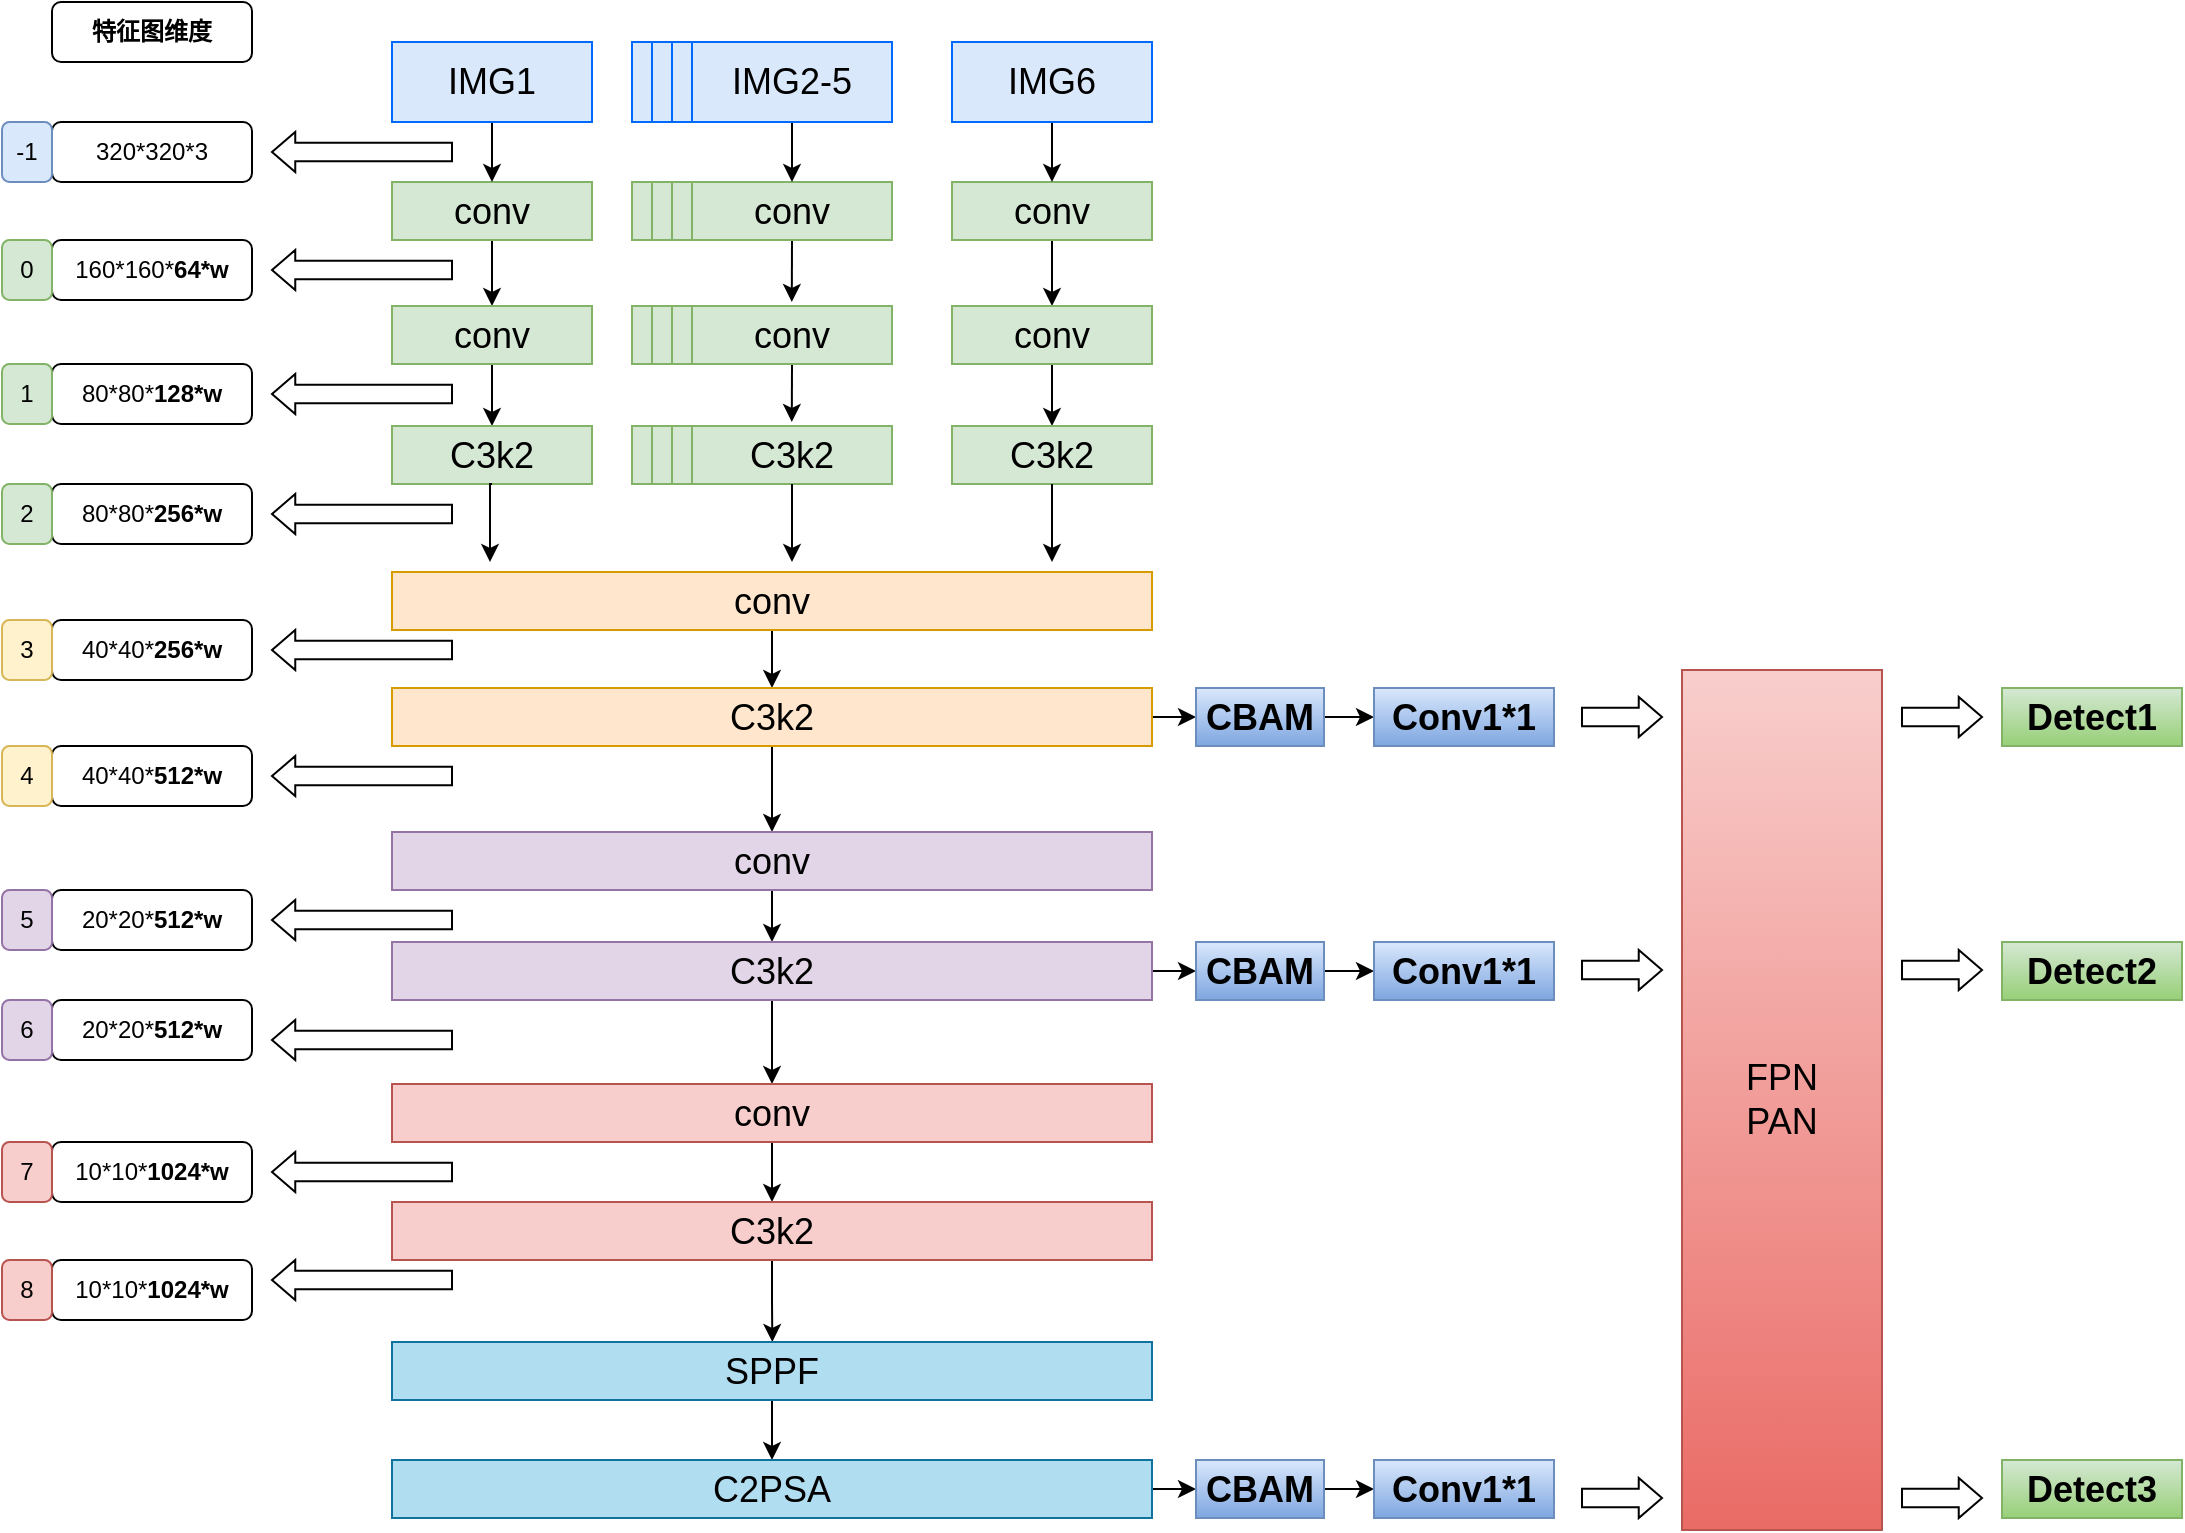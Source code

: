 <mxfile version="24.8.3">
  <diagram name="第 1 页" id="co1sVjLvaVFlTayvYkxK">
    <mxGraphModel dx="1839" dy="763" grid="1" gridSize="10" guides="1" tooltips="1" connect="1" arrows="1" fold="1" page="1" pageScale="1" pageWidth="827" pageHeight="1169" math="0" shadow="0">
      <root>
        <mxCell id="0" />
        <mxCell id="1" parent="0" />
        <mxCell id="iYeGkho-jEU4NErbivQ8-54" style="edgeStyle=orthogonalEdgeStyle;rounded=0;orthogonalLoop=1;jettySize=auto;html=1;exitX=0.5;exitY=1;exitDx=0;exitDy=0;" parent="1" source="iYeGkho-jEU4NErbivQ8-1" target="iYeGkho-jEU4NErbivQ8-2" edge="1">
          <mxGeometry relative="1" as="geometry" />
        </mxCell>
        <mxCell id="iYeGkho-jEU4NErbivQ8-1" value="&lt;font style=&quot;font-size: 18px;&quot;&gt;conv&lt;/font&gt;" style="rounded=0;whiteSpace=wrap;html=1;fillColor=#d5e8d4;strokeColor=#82b366;" parent="1" vertex="1">
          <mxGeometry x="-525" y="110" width="100" height="29" as="geometry" />
        </mxCell>
        <mxCell id="iYeGkho-jEU4NErbivQ8-55" style="edgeStyle=orthogonalEdgeStyle;rounded=0;orthogonalLoop=1;jettySize=auto;html=1;exitX=0.5;exitY=1;exitDx=0;exitDy=0;entryX=0.5;entryY=0;entryDx=0;entryDy=0;" parent="1" source="iYeGkho-jEU4NErbivQ8-2" target="iYeGkho-jEU4NErbivQ8-3" edge="1">
          <mxGeometry relative="1" as="geometry" />
        </mxCell>
        <mxCell id="iYeGkho-jEU4NErbivQ8-2" value="&lt;font style=&quot;font-size: 18px;&quot;&gt;conv&lt;/font&gt;" style="rounded=0;whiteSpace=wrap;html=1;fillColor=#d5e8d4;strokeColor=#82b366;" parent="1" vertex="1">
          <mxGeometry x="-525" y="172" width="100" height="29" as="geometry" />
        </mxCell>
        <mxCell id="iYeGkho-jEU4NErbivQ8-3" value="&lt;span style=&quot;font-size: 18px;&quot;&gt;C3k2&lt;/span&gt;" style="rounded=0;whiteSpace=wrap;html=1;fillColor=#d5e8d4;strokeColor=#82b366;" parent="1" vertex="1">
          <mxGeometry x="-525" y="232" width="100" height="29" as="geometry" />
        </mxCell>
        <mxCell id="iYeGkho-jEU4NErbivQ8-52" style="edgeStyle=orthogonalEdgeStyle;rounded=0;orthogonalLoop=1;jettySize=auto;html=1;exitX=0.5;exitY=1;exitDx=0;exitDy=0;entryX=0.5;entryY=0;entryDx=0;entryDy=0;" parent="1" source="iYeGkho-jEU4NErbivQ8-4" target="iYeGkho-jEU4NErbivQ8-5" edge="1">
          <mxGeometry relative="1" as="geometry" />
        </mxCell>
        <mxCell id="iYeGkho-jEU4NErbivQ8-4" value="&lt;font style=&quot;font-size: 18px;&quot;&gt;conv&lt;/font&gt;" style="rounded=0;whiteSpace=wrap;html=1;fillColor=#d5e8d4;strokeColor=#82b366;" parent="1" vertex="1">
          <mxGeometry x="-245" y="110" width="100" height="29" as="geometry" />
        </mxCell>
        <mxCell id="iYeGkho-jEU4NErbivQ8-57" style="edgeStyle=orthogonalEdgeStyle;rounded=0;orthogonalLoop=1;jettySize=auto;html=1;exitX=0.5;exitY=1;exitDx=0;exitDy=0;entryX=0.5;entryY=0;entryDx=0;entryDy=0;" parent="1" source="iYeGkho-jEU4NErbivQ8-5" target="iYeGkho-jEU4NErbivQ8-6" edge="1">
          <mxGeometry relative="1" as="geometry" />
        </mxCell>
        <mxCell id="iYeGkho-jEU4NErbivQ8-5" value="&lt;font style=&quot;font-size: 18px;&quot;&gt;conv&lt;/font&gt;" style="rounded=0;whiteSpace=wrap;html=1;fillColor=#d5e8d4;strokeColor=#82b366;" parent="1" vertex="1">
          <mxGeometry x="-245" y="172" width="100" height="29" as="geometry" />
        </mxCell>
        <mxCell id="iYeGkho-jEU4NErbivQ8-6" value="&lt;span style=&quot;font-size: 18px;&quot;&gt;C3k2&lt;/span&gt;" style="rounded=0;whiteSpace=wrap;html=1;fillColor=#d5e8d4;strokeColor=#82b366;" parent="1" vertex="1">
          <mxGeometry x="-245" y="232" width="100" height="29" as="geometry" />
        </mxCell>
        <mxCell id="iYeGkho-jEU4NErbivQ8-7" value="&lt;font style=&quot;font-size: 18px;&quot;&gt;conv&lt;/font&gt;" style="rounded=0;whiteSpace=wrap;html=1;fillColor=#d5e8d4;strokeColor=#82b366;" parent="1" vertex="1">
          <mxGeometry x="-405" y="110" width="100" height="29" as="geometry" />
        </mxCell>
        <mxCell id="iYeGkho-jEU4NErbivQ8-8" value="&lt;font style=&quot;font-size: 18px;&quot;&gt;conv&lt;/font&gt;" style="rounded=0;whiteSpace=wrap;html=1;fillColor=#d5e8d4;strokeColor=#82b366;" parent="1" vertex="1">
          <mxGeometry x="-405" y="172" width="100" height="29" as="geometry" />
        </mxCell>
        <mxCell id="iYeGkho-jEU4NErbivQ8-9" value="&lt;span style=&quot;font-size: 18px;&quot;&gt;C3k2&lt;/span&gt;" style="rounded=0;whiteSpace=wrap;html=1;fillColor=#d5e8d4;strokeColor=#82b366;" parent="1" vertex="1">
          <mxGeometry x="-405" y="232" width="100" height="29" as="geometry" />
        </mxCell>
        <mxCell id="iYeGkho-jEU4NErbivQ8-10" value="&lt;font style=&quot;font-size: 18px;&quot;&gt;conv&lt;/font&gt;" style="rounded=0;whiteSpace=wrap;html=1;fillColor=#d5e8d4;strokeColor=#82b366;" parent="1" vertex="1">
          <mxGeometry x="-395" y="110" width="100" height="29" as="geometry" />
        </mxCell>
        <mxCell id="iYeGkho-jEU4NErbivQ8-11" value="&lt;font style=&quot;font-size: 18px;&quot;&gt;conv&lt;/font&gt;" style="rounded=0;whiteSpace=wrap;html=1;fillColor=#d5e8d4;strokeColor=#82b366;" parent="1" vertex="1">
          <mxGeometry x="-395" y="172" width="100" height="29" as="geometry" />
        </mxCell>
        <mxCell id="iYeGkho-jEU4NErbivQ8-12" value="&lt;span style=&quot;font-size: 18px;&quot;&gt;C3k2&lt;/span&gt;" style="rounded=0;whiteSpace=wrap;html=1;fillColor=#d5e8d4;strokeColor=#82b366;" parent="1" vertex="1">
          <mxGeometry x="-395" y="232" width="100" height="29" as="geometry" />
        </mxCell>
        <mxCell id="iYeGkho-jEU4NErbivQ8-14" value="&lt;font style=&quot;font-size: 18px;&quot;&gt;conv&lt;/font&gt;" style="rounded=0;whiteSpace=wrap;html=1;fillColor=#d5e8d4;strokeColor=#82b366;" parent="1" vertex="1">
          <mxGeometry x="-385" y="110" width="100" height="29" as="geometry" />
        </mxCell>
        <mxCell id="iYeGkho-jEU4NErbivQ8-15" value="&lt;font style=&quot;font-size: 18px;&quot;&gt;conv&lt;/font&gt;" style="rounded=0;whiteSpace=wrap;html=1;fillColor=#d5e8d4;strokeColor=#82b366;" parent="1" vertex="1">
          <mxGeometry x="-385" y="172" width="100" height="29" as="geometry" />
        </mxCell>
        <mxCell id="iYeGkho-jEU4NErbivQ8-16" value="&lt;span style=&quot;font-size: 18px;&quot;&gt;C3k2&lt;/span&gt;" style="rounded=0;whiteSpace=wrap;html=1;fillColor=#d5e8d4;strokeColor=#82b366;" parent="1" vertex="1">
          <mxGeometry x="-385" y="232" width="100" height="29" as="geometry" />
        </mxCell>
        <mxCell id="iYeGkho-jEU4NErbivQ8-53" style="edgeStyle=orthogonalEdgeStyle;rounded=0;orthogonalLoop=1;jettySize=auto;html=1;exitX=0.5;exitY=1;exitDx=0;exitDy=0;" parent="1" source="iYeGkho-jEU4NErbivQ8-17" edge="1">
          <mxGeometry relative="1" as="geometry">
            <mxPoint x="-325.103" y="170" as="targetPoint" />
          </mxGeometry>
        </mxCell>
        <mxCell id="iYeGkho-jEU4NErbivQ8-17" value="&lt;font style=&quot;font-size: 18px;&quot;&gt;conv&lt;/font&gt;" style="rounded=0;whiteSpace=wrap;html=1;fillColor=#d5e8d4;strokeColor=#82b366;" parent="1" vertex="1">
          <mxGeometry x="-375" y="110" width="100" height="29" as="geometry" />
        </mxCell>
        <mxCell id="iYeGkho-jEU4NErbivQ8-56" style="edgeStyle=orthogonalEdgeStyle;rounded=0;orthogonalLoop=1;jettySize=auto;html=1;exitX=0.5;exitY=1;exitDx=0;exitDy=0;" parent="1" source="iYeGkho-jEU4NErbivQ8-18" edge="1">
          <mxGeometry relative="1" as="geometry">
            <mxPoint x="-325.103" y="230" as="targetPoint" />
          </mxGeometry>
        </mxCell>
        <mxCell id="iYeGkho-jEU4NErbivQ8-18" value="&lt;font style=&quot;font-size: 18px;&quot;&gt;conv&lt;/font&gt;" style="rounded=0;whiteSpace=wrap;html=1;fillColor=#d5e8d4;strokeColor=#82b366;" parent="1" vertex="1">
          <mxGeometry x="-375" y="172" width="100" height="29" as="geometry" />
        </mxCell>
        <mxCell id="iYeGkho-jEU4NErbivQ8-19" value="&lt;span style=&quot;font-size: 18px;&quot;&gt;C3k2&lt;/span&gt;" style="rounded=0;whiteSpace=wrap;html=1;fillColor=#d5e8d4;strokeColor=#82b366;" parent="1" vertex="1">
          <mxGeometry x="-375" y="232" width="100" height="29" as="geometry" />
        </mxCell>
        <mxCell id="iYeGkho-jEU4NErbivQ8-61" style="edgeStyle=orthogonalEdgeStyle;rounded=0;orthogonalLoop=1;jettySize=auto;html=1;exitX=0.5;exitY=1;exitDx=0;exitDy=0;" parent="1" source="iYeGkho-jEU4NErbivQ8-20" target="iYeGkho-jEU4NErbivQ8-21" edge="1">
          <mxGeometry relative="1" as="geometry" />
        </mxCell>
        <mxCell id="iYeGkho-jEU4NErbivQ8-20" value="&lt;font style=&quot;font-size: 18px;&quot;&gt;conv&lt;/font&gt;" style="rounded=0;whiteSpace=wrap;html=1;fillColor=#ffe6cc;strokeColor=#d79b00;" parent="1" vertex="1">
          <mxGeometry x="-525" y="305" width="380" height="29" as="geometry" />
        </mxCell>
        <mxCell id="iYeGkho-jEU4NErbivQ8-62" style="edgeStyle=orthogonalEdgeStyle;rounded=0;orthogonalLoop=1;jettySize=auto;html=1;exitX=0.5;exitY=1;exitDx=0;exitDy=0;" parent="1" source="iYeGkho-jEU4NErbivQ8-21" target="iYeGkho-jEU4NErbivQ8-26" edge="1">
          <mxGeometry relative="1" as="geometry" />
        </mxCell>
        <mxCell id="8jeiM1QNUEn01Olc04a_-9" value="" style="edgeStyle=orthogonalEdgeStyle;rounded=0;orthogonalLoop=1;jettySize=auto;html=1;" parent="1" source="iYeGkho-jEU4NErbivQ8-21" target="8jeiM1QNUEn01Olc04a_-6" edge="1">
          <mxGeometry relative="1" as="geometry" />
        </mxCell>
        <mxCell id="iYeGkho-jEU4NErbivQ8-21" value="&lt;span style=&quot;font-size: 18px;&quot;&gt;C3k2&lt;/span&gt;" style="rounded=0;whiteSpace=wrap;html=1;fillColor=#ffe6cc;strokeColor=#d79b00;" parent="1" vertex="1">
          <mxGeometry x="-525" y="363" width="380" height="29" as="geometry" />
        </mxCell>
        <mxCell id="iYeGkho-jEU4NErbivQ8-63" style="edgeStyle=orthogonalEdgeStyle;rounded=0;orthogonalLoop=1;jettySize=auto;html=1;exitX=0.5;exitY=1;exitDx=0;exitDy=0;entryX=0.5;entryY=0;entryDx=0;entryDy=0;" parent="1" source="iYeGkho-jEU4NErbivQ8-26" target="iYeGkho-jEU4NErbivQ8-27" edge="1">
          <mxGeometry relative="1" as="geometry" />
        </mxCell>
        <mxCell id="iYeGkho-jEU4NErbivQ8-26" value="&lt;font style=&quot;font-size: 18px;&quot;&gt;conv&lt;/font&gt;" style="rounded=0;whiteSpace=wrap;html=1;fillColor=#e1d5e7;strokeColor=#9673a6;" parent="1" vertex="1">
          <mxGeometry x="-525" y="435" width="380" height="29" as="geometry" />
        </mxCell>
        <mxCell id="iYeGkho-jEU4NErbivQ8-64" style="edgeStyle=orthogonalEdgeStyle;rounded=0;orthogonalLoop=1;jettySize=auto;html=1;exitX=0.5;exitY=1;exitDx=0;exitDy=0;entryX=0.5;entryY=0;entryDx=0;entryDy=0;" parent="1" source="iYeGkho-jEU4NErbivQ8-27" target="iYeGkho-jEU4NErbivQ8-28" edge="1">
          <mxGeometry relative="1" as="geometry" />
        </mxCell>
        <mxCell id="8jeiM1QNUEn01Olc04a_-10" value="" style="edgeStyle=orthogonalEdgeStyle;rounded=0;orthogonalLoop=1;jettySize=auto;html=1;" parent="1" source="iYeGkho-jEU4NErbivQ8-27" target="8jeiM1QNUEn01Olc04a_-7" edge="1">
          <mxGeometry relative="1" as="geometry" />
        </mxCell>
        <mxCell id="iYeGkho-jEU4NErbivQ8-27" value="&lt;span style=&quot;font-size: 18px;&quot;&gt;C3k2&lt;/span&gt;" style="rounded=0;whiteSpace=wrap;html=1;fillColor=#e1d5e7;strokeColor=#9673a6;" parent="1" vertex="1">
          <mxGeometry x="-525" y="490" width="380" height="29" as="geometry" />
        </mxCell>
        <mxCell id="iYeGkho-jEU4NErbivQ8-65" style="edgeStyle=orthogonalEdgeStyle;rounded=0;orthogonalLoop=1;jettySize=auto;html=1;exitX=0.5;exitY=1;exitDx=0;exitDy=0;entryX=0.5;entryY=0;entryDx=0;entryDy=0;" parent="1" source="iYeGkho-jEU4NErbivQ8-28" target="iYeGkho-jEU4NErbivQ8-29" edge="1">
          <mxGeometry relative="1" as="geometry" />
        </mxCell>
        <mxCell id="iYeGkho-jEU4NErbivQ8-28" value="&lt;font style=&quot;font-size: 18px;&quot;&gt;conv&lt;/font&gt;" style="rounded=0;whiteSpace=wrap;html=1;fillColor=#f8cecc;strokeColor=#b85450;" parent="1" vertex="1">
          <mxGeometry x="-525" y="561" width="380" height="29" as="geometry" />
        </mxCell>
        <mxCell id="iYeGkho-jEU4NErbivQ8-94" style="edgeStyle=orthogonalEdgeStyle;rounded=0;orthogonalLoop=1;jettySize=auto;html=1;exitX=0.5;exitY=1;exitDx=0;exitDy=0;" parent="1" source="iYeGkho-jEU4NErbivQ8-29" edge="1">
          <mxGeometry relative="1" as="geometry">
            <mxPoint x="-334.833" y="690" as="targetPoint" />
          </mxGeometry>
        </mxCell>
        <mxCell id="iYeGkho-jEU4NErbivQ8-29" value="&lt;span style=&quot;font-size: 18px;&quot;&gt;C3k2&lt;/span&gt;" style="rounded=0;whiteSpace=wrap;html=1;fillColor=#f8cecc;strokeColor=#b85450;" parent="1" vertex="1">
          <mxGeometry x="-525" y="620" width="380" height="29" as="geometry" />
        </mxCell>
        <mxCell id="iYeGkho-jEU4NErbivQ8-48" style="edgeStyle=orthogonalEdgeStyle;rounded=0;orthogonalLoop=1;jettySize=auto;html=1;exitX=0.5;exitY=1;exitDx=0;exitDy=0;" parent="1" source="iYeGkho-jEU4NErbivQ8-34" target="iYeGkho-jEU4NErbivQ8-1" edge="1">
          <mxGeometry relative="1" as="geometry" />
        </mxCell>
        <mxCell id="iYeGkho-jEU4NErbivQ8-34" value="&lt;span style=&quot;font-size: 18px;&quot;&gt;IMG1&lt;/span&gt;" style="rounded=0;whiteSpace=wrap;html=1;fillColor=#dae8fc;strokeColor=#006aff;" parent="1" vertex="1">
          <mxGeometry x="-525" y="40" width="100" height="40" as="geometry" />
        </mxCell>
        <mxCell id="iYeGkho-jEU4NErbivQ8-51" style="edgeStyle=orthogonalEdgeStyle;rounded=0;orthogonalLoop=1;jettySize=auto;html=1;exitX=0.5;exitY=1;exitDx=0;exitDy=0;" parent="1" source="iYeGkho-jEU4NErbivQ8-35" target="iYeGkho-jEU4NErbivQ8-4" edge="1">
          <mxGeometry relative="1" as="geometry" />
        </mxCell>
        <mxCell id="iYeGkho-jEU4NErbivQ8-35" value="&lt;span style=&quot;font-size: 18px;&quot;&gt;IMG6&lt;/span&gt;" style="rounded=0;whiteSpace=wrap;html=1;fillColor=#dae8fc;strokeColor=#006aff;" parent="1" vertex="1">
          <mxGeometry x="-245" y="40" width="100" height="40" as="geometry" />
        </mxCell>
        <mxCell id="iYeGkho-jEU4NErbivQ8-36" value="&lt;font style=&quot;font-size: 18px;&quot;&gt;conv&lt;/font&gt;" style="rounded=0;whiteSpace=wrap;html=1;fillColor=#dae8fc;strokeColor=#006aff;" parent="1" vertex="1">
          <mxGeometry x="-405" y="40" width="100" height="40" as="geometry" />
        </mxCell>
        <mxCell id="iYeGkho-jEU4NErbivQ8-37" value="&lt;font style=&quot;font-size: 18px;&quot;&gt;conv&lt;/font&gt;" style="rounded=0;whiteSpace=wrap;html=1;fillColor=#dae8fc;strokeColor=#006aff;" parent="1" vertex="1">
          <mxGeometry x="-395" y="40" width="100" height="40" as="geometry" />
        </mxCell>
        <mxCell id="iYeGkho-jEU4NErbivQ8-38" value="&lt;font style=&quot;font-size: 18px;&quot;&gt;conv&lt;/font&gt;" style="rounded=0;whiteSpace=wrap;html=1;fillColor=#dae8fc;strokeColor=#006aff;" parent="1" vertex="1">
          <mxGeometry x="-385" y="40" width="100" height="40" as="geometry" />
        </mxCell>
        <mxCell id="iYeGkho-jEU4NErbivQ8-50" style="edgeStyle=orthogonalEdgeStyle;rounded=0;orthogonalLoop=1;jettySize=auto;html=1;exitX=0.5;exitY=1;exitDx=0;exitDy=0;entryX=0.5;entryY=0;entryDx=0;entryDy=0;" parent="1" source="iYeGkho-jEU4NErbivQ8-39" target="iYeGkho-jEU4NErbivQ8-17" edge="1">
          <mxGeometry relative="1" as="geometry" />
        </mxCell>
        <mxCell id="iYeGkho-jEU4NErbivQ8-39" value="&lt;span style=&quot;font-size: 18px;&quot;&gt;IMG2-5&lt;/span&gt;" style="rounded=0;whiteSpace=wrap;html=1;fillColor=#dae8fc;strokeColor=#006aff;" parent="1" vertex="1">
          <mxGeometry x="-375" y="40" width="100" height="40" as="geometry" />
        </mxCell>
        <mxCell id="iYeGkho-jEU4NErbivQ8-58" style="edgeStyle=orthogonalEdgeStyle;rounded=0;orthogonalLoop=1;jettySize=auto;html=1;exitX=0.5;exitY=1;exitDx=0;exitDy=0;" parent="1" source="iYeGkho-jEU4NErbivQ8-3" edge="1">
          <mxGeometry relative="1" as="geometry">
            <mxPoint x="-476" y="300" as="targetPoint" />
          </mxGeometry>
        </mxCell>
        <mxCell id="iYeGkho-jEU4NErbivQ8-59" style="edgeStyle=orthogonalEdgeStyle;rounded=0;orthogonalLoop=1;jettySize=auto;html=1;exitX=0.5;exitY=1;exitDx=0;exitDy=0;" parent="1" source="iYeGkho-jEU4NErbivQ8-19" edge="1">
          <mxGeometry relative="1" as="geometry">
            <mxPoint x="-325" y="300" as="targetPoint" />
          </mxGeometry>
        </mxCell>
        <mxCell id="iYeGkho-jEU4NErbivQ8-60" style="edgeStyle=orthogonalEdgeStyle;rounded=0;orthogonalLoop=1;jettySize=auto;html=1;exitX=0.5;exitY=1;exitDx=0;exitDy=0;" parent="1" source="iYeGkho-jEU4NErbivQ8-6" edge="1">
          <mxGeometry relative="1" as="geometry">
            <mxPoint x="-195" y="300" as="targetPoint" />
          </mxGeometry>
        </mxCell>
        <mxCell id="iYeGkho-jEU4NErbivQ8-66" value="320*320*3" style="rounded=1;whiteSpace=wrap;html=1;" parent="1" vertex="1">
          <mxGeometry x="-695" y="80" width="100" height="30" as="geometry" />
        </mxCell>
        <mxCell id="iYeGkho-jEU4NErbivQ8-67" value="&lt;b&gt;特征图维度&lt;/b&gt;" style="rounded=1;whiteSpace=wrap;html=1;" parent="1" vertex="1">
          <mxGeometry x="-695" y="20" width="100" height="30" as="geometry" />
        </mxCell>
        <mxCell id="iYeGkho-jEU4NErbivQ8-68" value="160*160*&lt;b&gt;64*w&lt;/b&gt;" style="rounded=1;whiteSpace=wrap;html=1;" parent="1" vertex="1">
          <mxGeometry x="-695" y="139" width="100" height="30" as="geometry" />
        </mxCell>
        <mxCell id="iYeGkho-jEU4NErbivQ8-69" value="80*80*&lt;b&gt;128*w&lt;/b&gt;" style="rounded=1;whiteSpace=wrap;html=1;" parent="1" vertex="1">
          <mxGeometry x="-695" y="201" width="100" height="30" as="geometry" />
        </mxCell>
        <mxCell id="iYeGkho-jEU4NErbivQ8-70" value="80*80*&lt;b&gt;256*w&lt;/b&gt;" style="rounded=1;whiteSpace=wrap;html=1;" parent="1" vertex="1">
          <mxGeometry x="-695" y="261" width="100" height="30" as="geometry" />
        </mxCell>
        <mxCell id="iYeGkho-jEU4NErbivQ8-71" value="40*40*&lt;b&gt;256*w&lt;/b&gt;" style="rounded=1;whiteSpace=wrap;html=1;" parent="1" vertex="1">
          <mxGeometry x="-695" y="329" width="100" height="30" as="geometry" />
        </mxCell>
        <mxCell id="iYeGkho-jEU4NErbivQ8-72" value="20*20*&lt;b&gt;512*w&lt;/b&gt;" style="rounded=1;whiteSpace=wrap;html=1;" parent="1" vertex="1">
          <mxGeometry x="-695" y="464" width="100" height="30" as="geometry" />
        </mxCell>
        <mxCell id="iYeGkho-jEU4NErbivQ8-73" value="10*10*&lt;b&gt;1024*w&lt;/b&gt;" style="rounded=1;whiteSpace=wrap;html=1;" parent="1" vertex="1">
          <mxGeometry x="-695" y="590" width="100" height="30" as="geometry" />
        </mxCell>
        <mxCell id="iYeGkho-jEU4NErbivQ8-74" value="40*40*&lt;b&gt;512*w&lt;/b&gt;" style="rounded=1;whiteSpace=wrap;html=1;" parent="1" vertex="1">
          <mxGeometry x="-695" y="392" width="100" height="30" as="geometry" />
        </mxCell>
        <mxCell id="iYeGkho-jEU4NErbivQ8-75" value="20*20*&lt;b&gt;512*w&lt;/b&gt;" style="rounded=1;whiteSpace=wrap;html=1;" parent="1" vertex="1">
          <mxGeometry x="-695" y="519" width="100" height="30" as="geometry" />
        </mxCell>
        <mxCell id="iYeGkho-jEU4NErbivQ8-76" value="10*10*&lt;b&gt;1024*w&lt;/b&gt;" style="rounded=1;whiteSpace=wrap;html=1;" parent="1" vertex="1">
          <mxGeometry x="-695" y="649" width="100" height="30" as="geometry" />
        </mxCell>
        <mxCell id="iYeGkho-jEU4NErbivQ8-82" value="" style="html=1;shadow=0;dashed=0;align=center;verticalAlign=middle;shape=mxgraph.arrows2.arrow;dy=0.54;dx=11.63;notch=0;rotation=-180;" parent="1" vertex="1">
          <mxGeometry x="-585" y="85" width="90" height="20" as="geometry" />
        </mxCell>
        <mxCell id="iYeGkho-jEU4NErbivQ8-84" value="" style="html=1;shadow=0;dashed=0;align=center;verticalAlign=middle;shape=mxgraph.arrows2.arrow;dy=0.54;dx=11.63;notch=0;rotation=-180;" parent="1" vertex="1">
          <mxGeometry x="-585" y="144" width="90" height="20" as="geometry" />
        </mxCell>
        <mxCell id="iYeGkho-jEU4NErbivQ8-85" value="" style="html=1;shadow=0;dashed=0;align=center;verticalAlign=middle;shape=mxgraph.arrows2.arrow;dy=0.54;dx=11.63;notch=0;rotation=-180;" parent="1" vertex="1">
          <mxGeometry x="-585" y="206" width="90" height="20" as="geometry" />
        </mxCell>
        <mxCell id="iYeGkho-jEU4NErbivQ8-86" value="" style="html=1;shadow=0;dashed=0;align=center;verticalAlign=middle;shape=mxgraph.arrows2.arrow;dy=0.54;dx=11.63;notch=0;rotation=-180;" parent="1" vertex="1">
          <mxGeometry x="-585" y="266" width="90" height="20" as="geometry" />
        </mxCell>
        <mxCell id="iYeGkho-jEU4NErbivQ8-88" value="" style="html=1;shadow=0;dashed=0;align=center;verticalAlign=middle;shape=mxgraph.arrows2.arrow;dy=0.54;dx=11.63;notch=0;rotation=-180;" parent="1" vertex="1">
          <mxGeometry x="-585" y="334" width="90" height="20" as="geometry" />
        </mxCell>
        <mxCell id="iYeGkho-jEU4NErbivQ8-89" value="" style="html=1;shadow=0;dashed=0;align=center;verticalAlign=middle;shape=mxgraph.arrows2.arrow;dy=0.54;dx=11.63;notch=0;rotation=-180;" parent="1" vertex="1">
          <mxGeometry x="-585" y="397" width="90" height="20" as="geometry" />
        </mxCell>
        <mxCell id="iYeGkho-jEU4NErbivQ8-90" value="" style="html=1;shadow=0;dashed=0;align=center;verticalAlign=middle;shape=mxgraph.arrows2.arrow;dy=0.54;dx=11.63;notch=0;rotation=-180;" parent="1" vertex="1">
          <mxGeometry x="-585" y="469" width="90" height="20" as="geometry" />
        </mxCell>
        <mxCell id="iYeGkho-jEU4NErbivQ8-91" value="" style="html=1;shadow=0;dashed=0;align=center;verticalAlign=middle;shape=mxgraph.arrows2.arrow;dy=0.54;dx=11.63;notch=0;rotation=-180;" parent="1" vertex="1">
          <mxGeometry x="-585" y="529" width="90" height="20" as="geometry" />
        </mxCell>
        <mxCell id="iYeGkho-jEU4NErbivQ8-92" value="" style="html=1;shadow=0;dashed=0;align=center;verticalAlign=middle;shape=mxgraph.arrows2.arrow;dy=0.54;dx=11.63;notch=0;rotation=-180;" parent="1" vertex="1">
          <mxGeometry x="-585" y="595" width="90" height="20" as="geometry" />
        </mxCell>
        <mxCell id="iYeGkho-jEU4NErbivQ8-95" value="" style="html=1;shadow=0;dashed=0;align=center;verticalAlign=middle;shape=mxgraph.arrows2.arrow;dy=0.54;dx=11.63;notch=0;rotation=-180;" parent="1" vertex="1">
          <mxGeometry x="-585" y="649" width="90" height="20" as="geometry" />
        </mxCell>
        <mxCell id="iYeGkho-jEU4NErbivQ8-97" value="-1" style="rounded=1;whiteSpace=wrap;html=1;fillColor=#dae8fc;strokeColor=#6c8ebf;" parent="1" vertex="1">
          <mxGeometry x="-720" y="80" width="25" height="30" as="geometry" />
        </mxCell>
        <mxCell id="iYeGkho-jEU4NErbivQ8-98" value="0" style="rounded=1;whiteSpace=wrap;html=1;fillColor=#d5e8d4;strokeColor=#82b366;" parent="1" vertex="1">
          <mxGeometry x="-720" y="139" width="25" height="30" as="geometry" />
        </mxCell>
        <mxCell id="iYeGkho-jEU4NErbivQ8-99" value="1" style="rounded=1;whiteSpace=wrap;html=1;fillColor=#d5e8d4;strokeColor=#82b366;" parent="1" vertex="1">
          <mxGeometry x="-720" y="201" width="25" height="30" as="geometry" />
        </mxCell>
        <mxCell id="iYeGkho-jEU4NErbivQ8-100" value="2" style="rounded=1;whiteSpace=wrap;html=1;fillColor=#d5e8d4;strokeColor=#82b366;" parent="1" vertex="1">
          <mxGeometry x="-720" y="261" width="25" height="30" as="geometry" />
        </mxCell>
        <mxCell id="iYeGkho-jEU4NErbivQ8-101" value="3" style="rounded=1;whiteSpace=wrap;html=1;fillColor=#fff2cc;strokeColor=#d6b656;" parent="1" vertex="1">
          <mxGeometry x="-720" y="329" width="25" height="30" as="geometry" />
        </mxCell>
        <mxCell id="iYeGkho-jEU4NErbivQ8-102" value="5" style="rounded=1;whiteSpace=wrap;html=1;fillColor=#e1d5e7;strokeColor=#9673a6;" parent="1" vertex="1">
          <mxGeometry x="-720" y="464" width="25" height="30" as="geometry" />
        </mxCell>
        <mxCell id="iYeGkho-jEU4NErbivQ8-103" value="7" style="rounded=1;whiteSpace=wrap;html=1;fillColor=#f8cecc;strokeColor=#b85450;" parent="1" vertex="1">
          <mxGeometry x="-720" y="590" width="25" height="30" as="geometry" />
        </mxCell>
        <mxCell id="iYeGkho-jEU4NErbivQ8-104" value="4" style="rounded=1;whiteSpace=wrap;html=1;fillColor=#fff2cc;strokeColor=#d6b656;" parent="1" vertex="1">
          <mxGeometry x="-720" y="392" width="25" height="30" as="geometry" />
        </mxCell>
        <mxCell id="iYeGkho-jEU4NErbivQ8-105" value="6" style="rounded=1;whiteSpace=wrap;html=1;fillColor=#e1d5e7;strokeColor=#9673a6;" parent="1" vertex="1">
          <mxGeometry x="-720" y="519" width="25" height="30" as="geometry" />
        </mxCell>
        <mxCell id="iYeGkho-jEU4NErbivQ8-106" value="8" style="rounded=1;whiteSpace=wrap;html=1;fillColor=#f8cecc;strokeColor=#b85450;" parent="1" vertex="1">
          <mxGeometry x="-720" y="649" width="25" height="30" as="geometry" />
        </mxCell>
        <mxCell id="8jeiM1QNUEn01Olc04a_-2" style="edgeStyle=orthogonalEdgeStyle;rounded=0;orthogonalLoop=1;jettySize=auto;html=1;exitX=0.5;exitY=1;exitDx=0;exitDy=0;entryX=0.5;entryY=0;entryDx=0;entryDy=0;" parent="1" source="8jeiM1QNUEn01Olc04a_-3" target="8jeiM1QNUEn01Olc04a_-5" edge="1">
          <mxGeometry relative="1" as="geometry" />
        </mxCell>
        <mxCell id="8jeiM1QNUEn01Olc04a_-3" value="&lt;font style=&quot;font-size: 18px;&quot;&gt;SPPF&lt;/font&gt;" style="rounded=0;whiteSpace=wrap;html=1;fillColor=#b1ddf0;strokeColor=#10739e;" parent="1" vertex="1">
          <mxGeometry x="-525" y="690" width="380" height="29" as="geometry" />
        </mxCell>
        <mxCell id="8jeiM1QNUEn01Olc04a_-11" value="" style="edgeStyle=orthogonalEdgeStyle;rounded=0;orthogonalLoop=1;jettySize=auto;html=1;" parent="1" source="8jeiM1QNUEn01Olc04a_-5" edge="1">
          <mxGeometry relative="1" as="geometry">
            <mxPoint x="-123" y="763.5" as="targetPoint" />
          </mxGeometry>
        </mxCell>
        <mxCell id="8jeiM1QNUEn01Olc04a_-5" value="&lt;span style=&quot;font-size: 18px;&quot;&gt;C2PSA&lt;/span&gt;" style="rounded=0;whiteSpace=wrap;html=1;fillColor=#b1ddf0;strokeColor=#10739e;" parent="1" vertex="1">
          <mxGeometry x="-525" y="749" width="380" height="29" as="geometry" />
        </mxCell>
        <mxCell id="raPgiACDHEC8WY0gf385-8" value="" style="edgeStyle=orthogonalEdgeStyle;rounded=0;orthogonalLoop=1;jettySize=auto;html=1;" edge="1" parent="1" source="8jeiM1QNUEn01Olc04a_-6" target="raPgiACDHEC8WY0gf385-1">
          <mxGeometry relative="1" as="geometry" />
        </mxCell>
        <mxCell id="8jeiM1QNUEn01Olc04a_-6" value="&lt;span style=&quot;font-size: 18px;&quot;&gt;&lt;b&gt;CBAM&lt;/b&gt;&lt;/span&gt;" style="rounded=0;whiteSpace=wrap;html=1;fillColor=#dae8fc;strokeColor=#6c8ebf;gradientColor=#7ea6e0;" parent="1" vertex="1">
          <mxGeometry x="-123" y="363" width="64" height="29" as="geometry" />
        </mxCell>
        <mxCell id="raPgiACDHEC8WY0gf385-9" value="" style="edgeStyle=orthogonalEdgeStyle;rounded=0;orthogonalLoop=1;jettySize=auto;html=1;" edge="1" parent="1" source="8jeiM1QNUEn01Olc04a_-7" target="raPgiACDHEC8WY0gf385-6">
          <mxGeometry relative="1" as="geometry" />
        </mxCell>
        <mxCell id="8jeiM1QNUEn01Olc04a_-7" value="&lt;span style=&quot;font-size: 18px;&quot;&gt;&lt;b&gt;CBAM&lt;/b&gt;&lt;/span&gt;" style="rounded=0;whiteSpace=wrap;html=1;fillColor=#dae8fc;strokeColor=#6c8ebf;gradientColor=#7ea6e0;" parent="1" vertex="1">
          <mxGeometry x="-123" y="490" width="64" height="29" as="geometry" />
        </mxCell>
        <mxCell id="raPgiACDHEC8WY0gf385-1" value="&lt;span style=&quot;font-size: 18px;&quot;&gt;&lt;b&gt;Conv1*1&lt;/b&gt;&lt;/span&gt;" style="rounded=0;whiteSpace=wrap;html=1;fillColor=#dae8fc;strokeColor=#6c8ebf;gradientColor=#7ea6e0;" vertex="1" parent="1">
          <mxGeometry x="-34" y="363" width="90" height="29" as="geometry" />
        </mxCell>
        <mxCell id="raPgiACDHEC8WY0gf385-10" value="" style="edgeStyle=orthogonalEdgeStyle;rounded=0;orthogonalLoop=1;jettySize=auto;html=1;" edge="1" parent="1" source="raPgiACDHEC8WY0gf385-4" target="raPgiACDHEC8WY0gf385-7">
          <mxGeometry relative="1" as="geometry" />
        </mxCell>
        <mxCell id="raPgiACDHEC8WY0gf385-4" value="&lt;span style=&quot;font-size: 18px;&quot;&gt;&lt;b&gt;CBAM&lt;/b&gt;&lt;/span&gt;" style="rounded=0;whiteSpace=wrap;html=1;fillColor=#dae8fc;strokeColor=#6c8ebf;gradientColor=#7ea6e0;" vertex="1" parent="1">
          <mxGeometry x="-123" y="749" width="64" height="29" as="geometry" />
        </mxCell>
        <mxCell id="raPgiACDHEC8WY0gf385-6" value="&lt;span style=&quot;font-size: 18px;&quot;&gt;&lt;b&gt;Conv1*1&lt;/b&gt;&lt;/span&gt;" style="rounded=0;whiteSpace=wrap;html=1;fillColor=#dae8fc;strokeColor=#6c8ebf;gradientColor=#7ea6e0;" vertex="1" parent="1">
          <mxGeometry x="-34" y="490" width="90" height="29" as="geometry" />
        </mxCell>
        <mxCell id="raPgiACDHEC8WY0gf385-7" value="&lt;span style=&quot;font-size: 18px;&quot;&gt;&lt;b&gt;Conv1*1&lt;/b&gt;&lt;/span&gt;" style="rounded=0;whiteSpace=wrap;html=1;fillColor=#dae8fc;strokeColor=#6c8ebf;gradientColor=#7ea6e0;" vertex="1" parent="1">
          <mxGeometry x="-34" y="749" width="90" height="29" as="geometry" />
        </mxCell>
        <mxCell id="raPgiACDHEC8WY0gf385-12" value="&lt;span style=&quot;font-size: 18px;&quot;&gt;FPN&lt;/span&gt;&lt;div&gt;&lt;span style=&quot;font-size: 18px;&quot;&gt;PAN&lt;/span&gt;&lt;/div&gt;" style="rounded=0;whiteSpace=wrap;html=1;fillColor=#f8cecc;strokeColor=#b85450;gradientColor=#ea6b66;" vertex="1" parent="1">
          <mxGeometry x="120" y="354" width="100" height="430" as="geometry" />
        </mxCell>
        <mxCell id="raPgiACDHEC8WY0gf385-14" value="" style="html=1;shadow=0;dashed=0;align=center;verticalAlign=middle;shape=mxgraph.arrows2.arrow;dy=0.54;dx=11.63;notch=0;rotation=0;" vertex="1" parent="1">
          <mxGeometry x="70" y="367.5" width="40" height="20" as="geometry" />
        </mxCell>
        <mxCell id="raPgiACDHEC8WY0gf385-15" value="" style="html=1;shadow=0;dashed=0;align=center;verticalAlign=middle;shape=mxgraph.arrows2.arrow;dy=0.54;dx=11.63;notch=0;rotation=0;" vertex="1" parent="1">
          <mxGeometry x="70" y="494" width="40" height="20" as="geometry" />
        </mxCell>
        <mxCell id="raPgiACDHEC8WY0gf385-16" value="" style="html=1;shadow=0;dashed=0;align=center;verticalAlign=middle;shape=mxgraph.arrows2.arrow;dy=0.54;dx=11.63;notch=0;rotation=0;" vertex="1" parent="1">
          <mxGeometry x="70" y="758" width="40" height="20" as="geometry" />
        </mxCell>
        <mxCell id="raPgiACDHEC8WY0gf385-17" value="" style="html=1;shadow=0;dashed=0;align=center;verticalAlign=middle;shape=mxgraph.arrows2.arrow;dy=0.54;dx=11.63;notch=0;rotation=0;" vertex="1" parent="1">
          <mxGeometry x="230" y="367.5" width="40" height="20" as="geometry" />
        </mxCell>
        <mxCell id="raPgiACDHEC8WY0gf385-18" value="" style="html=1;shadow=0;dashed=0;align=center;verticalAlign=middle;shape=mxgraph.arrows2.arrow;dy=0.54;dx=11.63;notch=0;rotation=0;" vertex="1" parent="1">
          <mxGeometry x="230" y="494" width="40" height="20" as="geometry" />
        </mxCell>
        <mxCell id="raPgiACDHEC8WY0gf385-19" value="" style="html=1;shadow=0;dashed=0;align=center;verticalAlign=middle;shape=mxgraph.arrows2.arrow;dy=0.54;dx=11.63;notch=0;rotation=0;" vertex="1" parent="1">
          <mxGeometry x="230" y="758" width="40" height="20" as="geometry" />
        </mxCell>
        <mxCell id="raPgiACDHEC8WY0gf385-20" value="&lt;span style=&quot;font-size: 18px;&quot;&gt;&lt;b&gt;Detect1&lt;/b&gt;&lt;/span&gt;" style="rounded=0;whiteSpace=wrap;html=1;fillColor=#d5e8d4;strokeColor=#82b366;gradientColor=#97d077;" vertex="1" parent="1">
          <mxGeometry x="280" y="363" width="90" height="29" as="geometry" />
        </mxCell>
        <mxCell id="raPgiACDHEC8WY0gf385-21" value="&lt;span style=&quot;font-size: 18px;&quot;&gt;&lt;b&gt;Detect2&lt;/b&gt;&lt;/span&gt;" style="rounded=0;whiteSpace=wrap;html=1;fillColor=#d5e8d4;strokeColor=#82b366;gradientColor=#97d077;" vertex="1" parent="1">
          <mxGeometry x="280" y="490" width="90" height="29" as="geometry" />
        </mxCell>
        <mxCell id="raPgiACDHEC8WY0gf385-22" value="&lt;span style=&quot;font-size: 18px;&quot;&gt;&lt;b&gt;Detect3&lt;/b&gt;&lt;/span&gt;" style="rounded=0;whiteSpace=wrap;html=1;fillColor=#d5e8d4;strokeColor=#82b366;gradientColor=#97d077;" vertex="1" parent="1">
          <mxGeometry x="280" y="749" width="90" height="29" as="geometry" />
        </mxCell>
      </root>
    </mxGraphModel>
  </diagram>
</mxfile>
